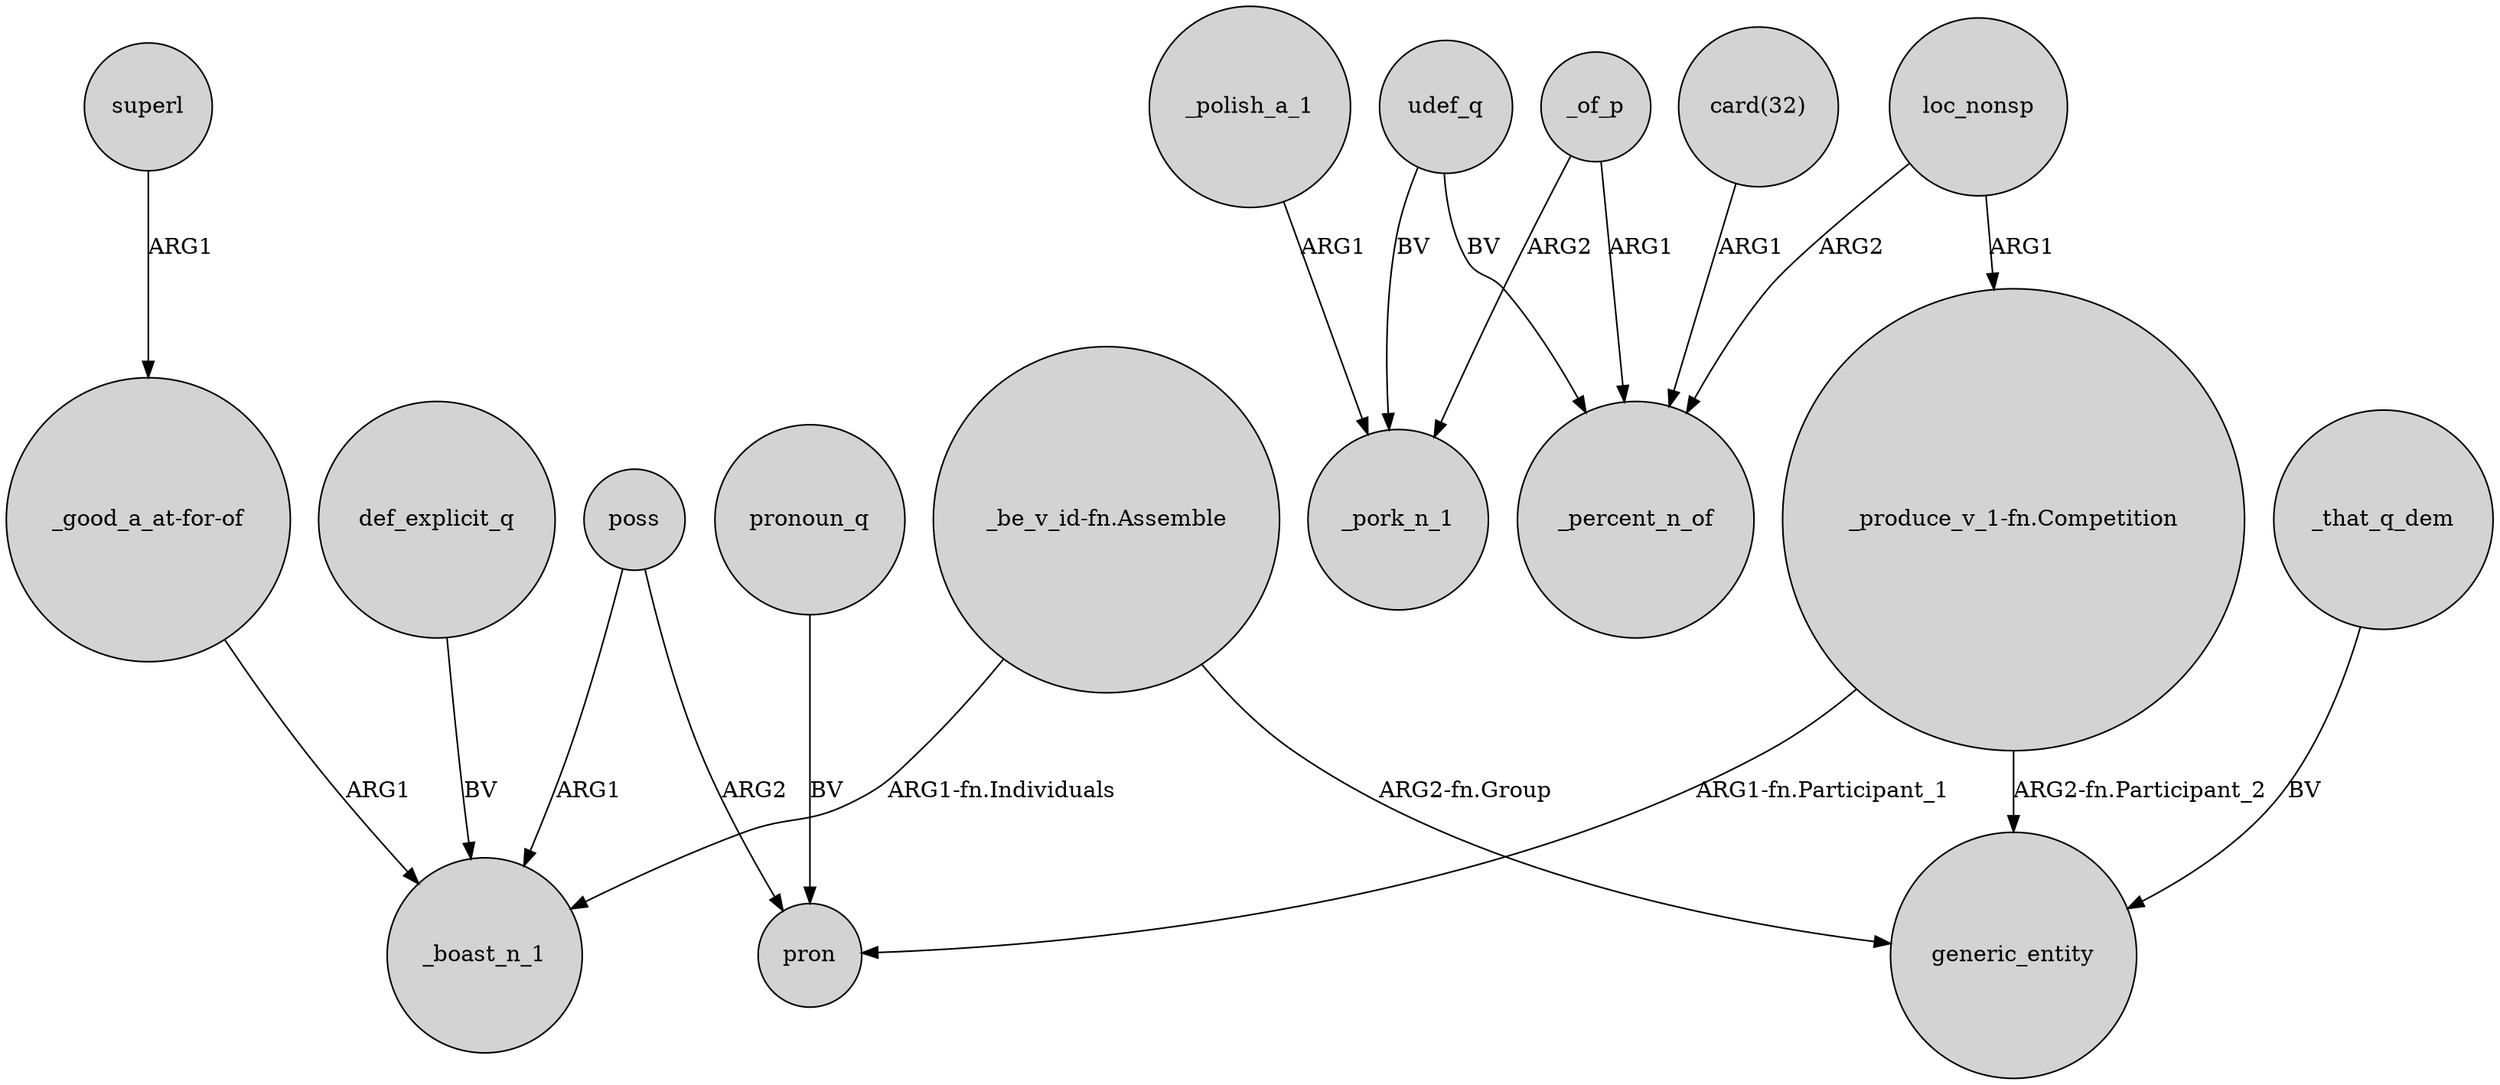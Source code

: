 digraph {
	node [shape=circle style=filled]
	superl -> "_good_a_at-for-of" [label=ARG1]
	udef_q -> _pork_n_1 [label=BV]
	"_produce_v_1-fn.Competition" -> generic_entity [label="ARG2-fn.Participant_2"]
	"card(32)" -> _percent_n_of [label=ARG1]
	"_be_v_id-fn.Assemble" -> generic_entity [label="ARG2-fn.Group"]
	_polish_a_1 -> _pork_n_1 [label=ARG1]
	_of_p -> _percent_n_of [label=ARG1]
	"_be_v_id-fn.Assemble" -> _boast_n_1 [label="ARG1-fn.Individuals"]
	pronoun_q -> pron [label=BV]
	poss -> pron [label=ARG2]
	udef_q -> _percent_n_of [label=BV]
	"_produce_v_1-fn.Competition" -> pron [label="ARG1-fn.Participant_1"]
	def_explicit_q -> _boast_n_1 [label=BV]
	"_good_a_at-for-of" -> _boast_n_1 [label=ARG1]
	loc_nonsp -> "_produce_v_1-fn.Competition" [label=ARG1]
	poss -> _boast_n_1 [label=ARG1]
	_that_q_dem -> generic_entity [label=BV]
	_of_p -> _pork_n_1 [label=ARG2]
	loc_nonsp -> _percent_n_of [label=ARG2]
}
